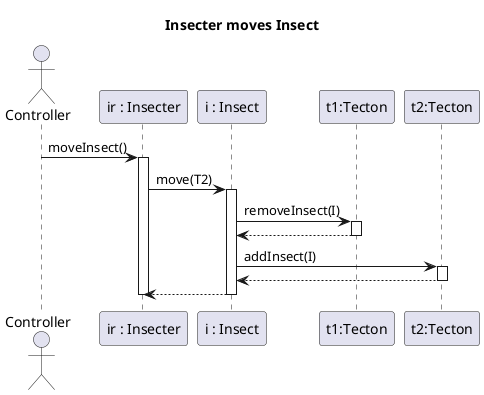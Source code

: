 @startuml moveInsect
title Insecter moves Insect

actor Controller
participant "ir : Insecter" as IR
participant "i : Insect" as I
participant "t1:Tecton" as T1
participant "t2:Tecton" as T2

Controller -> IR: moveInsect()
activate IR
IR -> I: move(T2) 
activate I
I -> T1: removeInsect(I)
activate T1
T1 --> I:
deactivate T1
I -> T2: addInsect(I)
activate T2
T2 --> I:
deactivate T2

I --> IR

deactivate I

deactivate IR
deactivate IR
@enduml